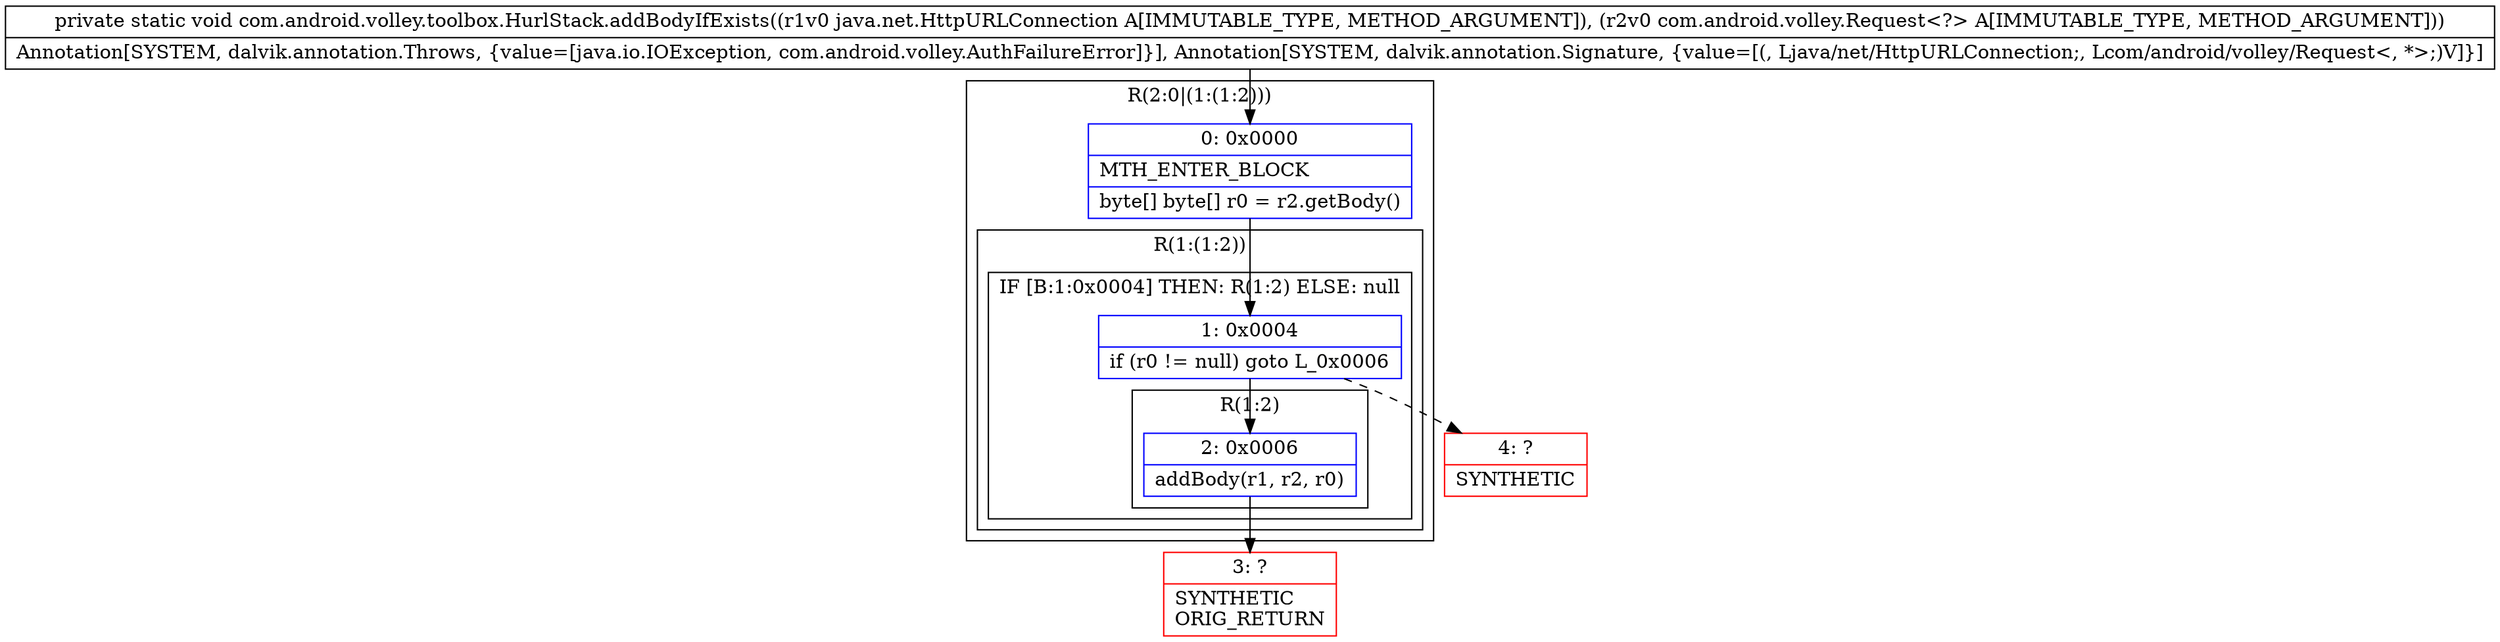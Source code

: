 digraph "CFG forcom.android.volley.toolbox.HurlStack.addBodyIfExists(Ljava\/net\/HttpURLConnection;Lcom\/android\/volley\/Request;)V" {
subgraph cluster_Region_1043697870 {
label = "R(2:0|(1:(1:2)))";
node [shape=record,color=blue];
Node_0 [shape=record,label="{0\:\ 0x0000|MTH_ENTER_BLOCK\l|byte[] byte[] r0 = r2.getBody()\l}"];
subgraph cluster_Region_1884100827 {
label = "R(1:(1:2))";
node [shape=record,color=blue];
subgraph cluster_IfRegion_1505487721 {
label = "IF [B:1:0x0004] THEN: R(1:2) ELSE: null";
node [shape=record,color=blue];
Node_1 [shape=record,label="{1\:\ 0x0004|if (r0 != null) goto L_0x0006\l}"];
subgraph cluster_Region_1976715747 {
label = "R(1:2)";
node [shape=record,color=blue];
Node_2 [shape=record,label="{2\:\ 0x0006|addBody(r1, r2, r0)\l}"];
}
}
}
}
Node_3 [shape=record,color=red,label="{3\:\ ?|SYNTHETIC\lORIG_RETURN\l}"];
Node_4 [shape=record,color=red,label="{4\:\ ?|SYNTHETIC\l}"];
MethodNode[shape=record,label="{private static void com.android.volley.toolbox.HurlStack.addBodyIfExists((r1v0 java.net.HttpURLConnection A[IMMUTABLE_TYPE, METHOD_ARGUMENT]), (r2v0 com.android.volley.Request\<?\> A[IMMUTABLE_TYPE, METHOD_ARGUMENT]))  | Annotation[SYSTEM, dalvik.annotation.Throws, \{value=[java.io.IOException, com.android.volley.AuthFailureError]\}], Annotation[SYSTEM, dalvik.annotation.Signature, \{value=[(, Ljava\/net\/HttpURLConnection;, Lcom\/android\/volley\/Request\<, *\>;)V]\}]\l}"];
MethodNode -> Node_0;
Node_0 -> Node_1;
Node_1 -> Node_2;
Node_1 -> Node_4[style=dashed];
Node_2 -> Node_3;
}

